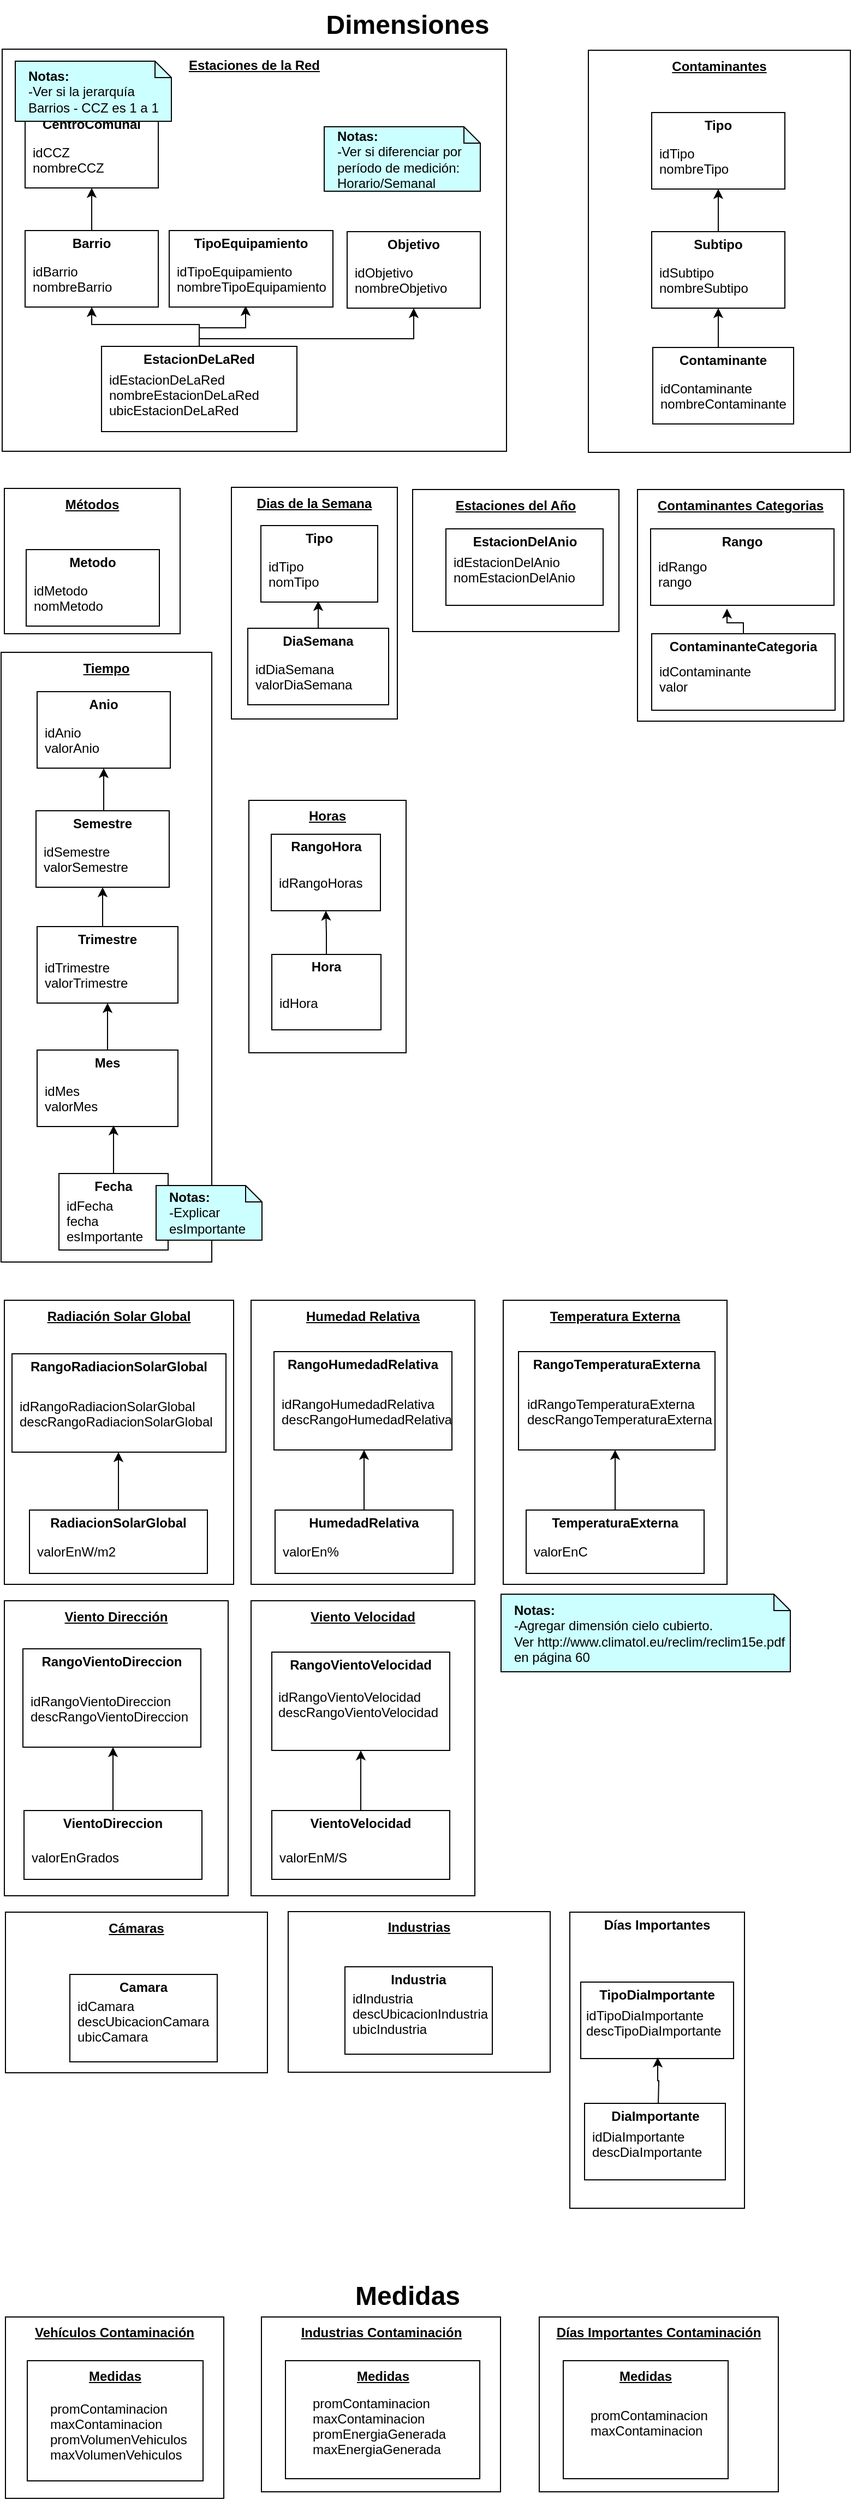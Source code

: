<mxfile pages="1" version="11.2.5" type="device"><diagram id="01ee848b-bfa0-368f-3120-69a5512751cf" name="Page-1"><mxGraphModel dx="1123" dy="831" grid="1" gridSize="10" guides="1" tooltips="1" connect="1" arrows="1" fold="1" page="1" pageScale="1" pageWidth="827" pageHeight="1169" background="#ffffff" math="0" shadow="0"><root><mxCell id="2eb9ab5e75fa441f-0"/><mxCell id="2eb9ab5e75fa441f-1" parent="2eb9ab5e75fa441f-0"/><mxCell id="212" value="Estaciones del Año" style="swimlane;swimlaneLine=0;whiteSpace=wrap;startSize=29;fontStyle=5;align=center" parent="2eb9ab5e75fa441f-1" vertex="1"><mxGeometry x="414" y="448" width="189" height="130" as="geometry"><mxRectangle x="39" y="92" width="70" height="29" as="alternateBounds"/></mxGeometry></mxCell><mxCell id="2eb9ab5e75fa441f-14" value="Estaciones de la Red" style="swimlane;swimlaneLine=0;whiteSpace=wrap;startSize=29;fontStyle=5;align=center" parent="2eb9ab5e75fa441f-1" vertex="1"><mxGeometry x="38" y="45" width="462" height="368" as="geometry"><mxRectangle x="39" y="92" width="70" height="29" as="alternateBounds"/></mxGeometry></mxCell><mxCell id="0" value="CentroComunal" style="swimlane;swimlaneLine=0;whiteSpace=wrap" parent="2eb9ab5e75fa441f-14" vertex="1"><mxGeometry x="21" y="57" width="122" height="70" as="geometry"><mxRectangle x="590" y="38" width="70" height="23" as="alternateBounds"/></mxGeometry></mxCell><mxCell id="1" value="idCCZ&#10;nombreCCZ" style="text;align=left;verticalAlign=middle;" parent="0" vertex="1"><mxGeometry x="5" y="19" width="130" height="50" as="geometry"/></mxCell><mxCell id="9" style="edgeStyle=orthogonalEdgeStyle;rounded=0;html=1;exitX=0.5;exitY=0;entryX=0.5;entryY=1;jettySize=auto;orthogonalLoop=1;" parent="2eb9ab5e75fa441f-14" source="3" target="0" edge="1"><mxGeometry relative="1" as="geometry"/></mxCell><mxCell id="3" value="Barrio" style="swimlane;swimlaneLine=0;whiteSpace=wrap" parent="2eb9ab5e75fa441f-14" vertex="1"><mxGeometry x="21" y="166" width="122" height="70" as="geometry"><mxRectangle x="590" y="38" width="70" height="23" as="alternateBounds"/></mxGeometry></mxCell><mxCell id="4" value="idBarrio&#10;nombreBarrio" style="text;align=left;verticalAlign=middle;" parent="3" vertex="1"><mxGeometry x="5" y="19" width="130" height="50" as="geometry"/></mxCell><mxCell id="10" style="edgeStyle=orthogonalEdgeStyle;rounded=0;html=1;exitX=0.5;exitY=0;entryX=0.5;entryY=1;jettySize=auto;orthogonalLoop=1;" parent="2eb9ab5e75fa441f-14" source="5" target="3" edge="1"><mxGeometry relative="1" as="geometry"/></mxCell><mxCell id="5" value="EstacionDeLaRed" style="swimlane;swimlaneLine=0;whiteSpace=wrap" parent="2eb9ab5e75fa441f-14" vertex="1"><mxGeometry x="91" y="272" width="179" height="78" as="geometry"><mxRectangle x="590" y="38" width="70" height="23" as="alternateBounds"/></mxGeometry></mxCell><mxCell id="6" value="idEstacionDeLaRed&#10;nombreEstacionDeLaRed&#10;ubicEstacionDeLaRed&#10;" style="text;align=left;verticalAlign=middle;" parent="5" vertex="1"><mxGeometry x="5" y="26" width="130" height="50" as="geometry"/></mxCell><mxCell id="AySvBXFIxTwhr7r2JfwP-288" value="TipoEquipamiento" style="swimlane;swimlaneLine=0;whiteSpace=wrap" parent="2eb9ab5e75fa441f-14" vertex="1"><mxGeometry x="153" y="166" width="150" height="70" as="geometry"><mxRectangle x="590" y="38" width="70" height="23" as="alternateBounds"/></mxGeometry></mxCell><mxCell id="AySvBXFIxTwhr7r2JfwP-289" value="idTipoEquipamiento&#10;nombreTipoEquipamiento" style="text;align=left;verticalAlign=middle;" parent="AySvBXFIxTwhr7r2JfwP-288" vertex="1"><mxGeometry x="5" y="19" width="130" height="50" as="geometry"/></mxCell><mxCell id="AySvBXFIxTwhr7r2JfwP-290" style="edgeStyle=orthogonalEdgeStyle;rounded=0;html=1;exitX=0.5;exitY=0;entryX=0.5;entryY=1;jettySize=auto;orthogonalLoop=1;entryDx=0;entryDy=0;exitDx=0;exitDy=0;" parent="2eb9ab5e75fa441f-14" source="5" target="AySvBXFIxTwhr7r2JfwP-289" edge="1"><mxGeometry relative="1" as="geometry"><mxPoint x="190.588" y="282.353" as="sourcePoint"/><mxPoint x="129.412" y="245.882" as="targetPoint"/><Array as="points"><mxPoint x="181" y="255"/><mxPoint x="223" y="255"/></Array></mxGeometry></mxCell><mxCell id="170" value="&lt;div&gt;&lt;b&gt;Notas:&amp;nbsp;&lt;/b&gt;&lt;/div&gt;-Ver si la jerarquía&lt;br&gt;Barrios - CCZ es 1 a 1" style="shape=note;size=15;align=left;spacingLeft=10;html=1;whiteSpace=wrap;fillColor=#CCFFFF;" parent="2eb9ab5e75fa441f-14" vertex="1"><mxGeometry x="12" y="11" width="143" height="55" as="geometry"/></mxCell><mxCell id="0kW3oGkZyvSpo4QtX0tO-288" value="Objetivo" style="swimlane;swimlaneLine=0;whiteSpace=wrap" vertex="1" parent="2eb9ab5e75fa441f-14"><mxGeometry x="316" y="167" width="122" height="70" as="geometry"><mxRectangle x="590" y="38" width="70" height="23" as="alternateBounds"/></mxGeometry></mxCell><mxCell id="0kW3oGkZyvSpo4QtX0tO-289" value="idObjetivo&#10;nombreObjetivo" style="text;align=left;verticalAlign=middle;" vertex="1" parent="0kW3oGkZyvSpo4QtX0tO-288"><mxGeometry x="5" y="19" width="130" height="50" as="geometry"/></mxCell><mxCell id="0kW3oGkZyvSpo4QtX0tO-290" style="edgeStyle=orthogonalEdgeStyle;rounded=0;html=1;exitX=0.5;exitY=0;entryX=0.5;entryY=1;jettySize=auto;orthogonalLoop=1;entryDx=0;entryDy=0;exitDx=0;exitDy=0;" edge="1" parent="2eb9ab5e75fa441f-14" source="5" target="0kW3oGkZyvSpo4QtX0tO-288"><mxGeometry relative="1" as="geometry"><mxPoint x="191" y="282" as="sourcePoint"/><mxPoint x="241" y="245" as="targetPoint"/><Array as="points"><mxPoint x="181" y="265"/><mxPoint x="377" y="265"/></Array></mxGeometry></mxCell><mxCell id="0kW3oGkZyvSpo4QtX0tO-291" value="&lt;div&gt;&lt;b&gt;Notas:&amp;nbsp;&lt;/b&gt;&lt;/div&gt;-Ver si diferenciar por&lt;br&gt;período de medición:&lt;br&gt;Horario/Semanal" style="shape=note;size=15;align=left;spacingLeft=10;html=1;whiteSpace=wrap;fillColor=#CCFFFF;" vertex="1" parent="2eb9ab5e75fa441f-14"><mxGeometry x="295" y="71" width="143" height="59" as="geometry"/></mxCell><mxCell id="4a65618d5dacdeda-0" value="Dimensiones" style="text;align=center;verticalAlign=middle;fontFamily=Helvetica;fontSize=24;fontStyle=1" parent="2eb9ab5e75fa441f-1" vertex="1"><mxGeometry x="332" width="155" height="40" as="geometry"/></mxCell><mxCell id="4a65618d5dacdeda-1" value="Medidas" style="text;align=center;verticalAlign=middle;fontFamily=Helvetica;fontSize=24;fontStyle=1" parent="2eb9ab5e75fa441f-1" vertex="1"><mxGeometry x="332" y="2078.5" width="155" height="40" as="geometry"/></mxCell><mxCell id="4a65618d5dacdeda-2" value="Vehículos Contaminación" style="swimlane;swimlaneLine=0;whiteSpace=wrap;startSize=29;fontStyle=5" parent="2eb9ab5e75fa441f-1" vertex="1"><mxGeometry x="41" y="2120.5" width="200" height="166" as="geometry"/></mxCell><mxCell id="86" value="Medidas" style="swimlane;swimlaneLine=0;whiteSpace=wrap;startSize=29;fontStyle=5" parent="4a65618d5dacdeda-2" vertex="1"><mxGeometry x="20" y="40" width="161" height="110" as="geometry"/></mxCell><mxCell id="87" value="promContaminacion&#10;maxContaminacion&#10;promVolumenVehiculos&#10;maxVolumenVehiculos&#10;" style="text;align=left;verticalAlign=middle;" parent="86" vertex="1"><mxGeometry x="19" y="35.42" width="155" height="72.58" as="geometry"/></mxCell><mxCell id="11" value="Contaminantes" style="swimlane;swimlaneLine=0;whiteSpace=wrap;startSize=29;fontStyle=5;align=center" parent="2eb9ab5e75fa441f-1" vertex="1"><mxGeometry x="575" y="46" width="240" height="368" as="geometry"><mxRectangle x="39" y="92" width="70" height="29" as="alternateBounds"/></mxGeometry></mxCell><mxCell id="12" value="Tipo" style="swimlane;swimlaneLine=0;whiteSpace=wrap" parent="11" vertex="1"><mxGeometry x="58" y="57" width="122" height="70" as="geometry"><mxRectangle x="590" y="38" width="70" height="23" as="alternateBounds"/></mxGeometry></mxCell><mxCell id="13" value="idTipo&#10;nombreTipo" style="text;align=left;verticalAlign=middle;" parent="12" vertex="1"><mxGeometry x="5" y="19" width="130" height="50" as="geometry"/></mxCell><mxCell id="14" style="edgeStyle=orthogonalEdgeStyle;rounded=0;html=1;exitX=0.5;exitY=0;entryX=0.5;entryY=1;jettySize=auto;orthogonalLoop=1;" parent="11" source="15" target="12" edge="1"><mxGeometry relative="1" as="geometry"/></mxCell><mxCell id="15" value="Subtipo" style="swimlane;swimlaneLine=0;whiteSpace=wrap" parent="11" vertex="1"><mxGeometry x="58" y="166" width="122" height="70" as="geometry"><mxRectangle x="590" y="38" width="70" height="23" as="alternateBounds"/></mxGeometry></mxCell><mxCell id="16" value="idSubtipo&#10;nombreSubtipo" style="text;align=left;verticalAlign=middle;" parent="15" vertex="1"><mxGeometry x="5" y="19" width="130" height="50" as="geometry"/></mxCell><mxCell id="17" style="edgeStyle=orthogonalEdgeStyle;rounded=0;html=1;exitX=0.5;exitY=0;entryX=0.5;entryY=1;jettySize=auto;orthogonalLoop=1;" parent="11" source="18" target="15" edge="1"><mxGeometry relative="1" as="geometry"/></mxCell><mxCell id="18" value="Contaminante" style="swimlane;swimlaneLine=0;whiteSpace=wrap" parent="11" vertex="1"><mxGeometry x="59" y="272" width="129" height="70" as="geometry"><mxRectangle x="590" y="38" width="70" height="23" as="alternateBounds"/></mxGeometry></mxCell><mxCell id="19" value="idContaminante&#10;nombreContaminante" style="text;align=left;verticalAlign=middle;" parent="18" vertex="1"><mxGeometry x="5" y="19" width="130" height="50" as="geometry"/></mxCell><mxCell id="20" value="Cámaras" style="swimlane;swimlaneLine=0;whiteSpace=wrap;startSize=29;fontStyle=5;align=center" parent="2eb9ab5e75fa441f-1" vertex="1"><mxGeometry x="41" y="1750" width="240" height="147" as="geometry"><mxRectangle x="39" y="92" width="70" height="29" as="alternateBounds"/></mxGeometry></mxCell><mxCell id="21" value="Camara" style="swimlane;swimlaneLine=0;whiteSpace=wrap" parent="20" vertex="1"><mxGeometry x="59" y="57" width="135" height="80" as="geometry"><mxRectangle x="590" y="38" width="70" height="23" as="alternateBounds"/></mxGeometry></mxCell><mxCell id="22" value="idCamara&#10;descUbicacionCamara&#10;ubicCamara&#10;" style="text;align=left;verticalAlign=middle;" parent="21" vertex="1"><mxGeometry x="5" y="19" width="130" height="61" as="geometry"/></mxCell><mxCell id="32" value="Tiempo" style="swimlane;swimlaneLine=0;whiteSpace=wrap;startSize=29;fontStyle=5;align=center" parent="2eb9ab5e75fa441f-1" vertex="1"><mxGeometry x="37" y="597" width="193" height="558" as="geometry"><mxRectangle x="39" y="92" width="70" height="29" as="alternateBounds"/></mxGeometry></mxCell><mxCell id="33" value="Anio" style="swimlane;swimlaneLine=0;whiteSpace=wrap" parent="32" vertex="1"><mxGeometry x="33" y="36" width="122" height="70" as="geometry"><mxRectangle x="590" y="38" width="70" height="23" as="alternateBounds"/></mxGeometry></mxCell><mxCell id="34" value="idAnio&#10;valorAnio" style="text;align=left;verticalAlign=middle;" parent="33" vertex="1"><mxGeometry x="5" y="19" width="130" height="50" as="geometry"/></mxCell><mxCell id="35" style="edgeStyle=orthogonalEdgeStyle;rounded=0;html=1;exitX=0.5;exitY=0;entryX=0.5;entryY=1;jettySize=auto;orthogonalLoop=1;" parent="32" source="36" target="33" edge="1"><mxGeometry relative="1" as="geometry"/></mxCell><mxCell id="36" value="Semestre" style="swimlane;swimlaneLine=0;whiteSpace=wrap" parent="32" vertex="1"><mxGeometry x="32" y="145" width="122" height="70" as="geometry"><mxRectangle x="590" y="38" width="70" height="23" as="alternateBounds"/></mxGeometry></mxCell><mxCell id="37" value="idSemestre&#10;valorSemestre" style="text;align=left;verticalAlign=middle;" parent="36" vertex="1"><mxGeometry x="5" y="19" width="130" height="50" as="geometry"/></mxCell><mxCell id="38" style="edgeStyle=orthogonalEdgeStyle;rounded=0;html=1;exitX=0.5;exitY=0;entryX=0.5;entryY=1;jettySize=auto;orthogonalLoop=1;" parent="32" source="39" target="36" edge="1"><mxGeometry relative="1" as="geometry"/></mxCell><mxCell id="39" value="Trimestre" style="swimlane;swimlaneLine=0;whiteSpace=wrap" parent="32" vertex="1"><mxGeometry x="33" y="251" width="129" height="70" as="geometry"><mxRectangle x="590" y="38" width="70" height="23" as="alternateBounds"/></mxGeometry></mxCell><mxCell id="40" value="idTrimestre&#10;valorTrimestre" style="text;align=left;verticalAlign=middle;" parent="39" vertex="1"><mxGeometry x="5" y="19" width="130" height="50" as="geometry"/></mxCell><mxCell id="43" style="edgeStyle=orthogonalEdgeStyle;rounded=0;html=1;exitX=0.5;exitY=0;entryX=0.5;entryY=1;jettySize=auto;orthogonalLoop=1;" parent="32" source="41" target="39" edge="1"><mxGeometry relative="1" as="geometry"/></mxCell><mxCell id="41" value="Mes" style="swimlane;swimlaneLine=0;whiteSpace=wrap" parent="32" vertex="1"><mxGeometry x="33" y="364" width="129" height="70" as="geometry"><mxRectangle x="590" y="38" width="70" height="23" as="alternateBounds"/></mxGeometry></mxCell><mxCell id="42" value="idMes&#10;valorMes" style="text;align=left;verticalAlign=middle;" parent="41" vertex="1"><mxGeometry x="5" y="19" width="130" height="50" as="geometry"/></mxCell><mxCell id="44" value="Fecha" style="swimlane;swimlaneLine=0;whiteSpace=wrap" parent="32" vertex="1"><mxGeometry x="53" y="477" width="100" height="70" as="geometry"><mxRectangle x="590" y="38" width="70" height="23" as="alternateBounds"/></mxGeometry></mxCell><mxCell id="45" value="idFecha&#10;fecha&#10;esImportante&#10;" style="text;align=left;verticalAlign=middle;" parent="44" vertex="1"><mxGeometry x="5" y="25" width="65" height="50" as="geometry"/></mxCell><mxCell id="46" style="edgeStyle=orthogonalEdgeStyle;rounded=0;html=1;exitX=0.5;exitY=0;entryX=0.5;entryY=1;jettySize=auto;orthogonalLoop=1;" parent="32" source="44" target="42" edge="1"><mxGeometry relative="1" as="geometry"/></mxCell><mxCell id="155" value="Métodos" style="swimlane;swimlaneLine=0;whiteSpace=wrap;startSize=29;fontStyle=5;align=center" parent="2eb9ab5e75fa441f-1" vertex="1"><mxGeometry x="40" y="447" width="161" height="133" as="geometry"><mxRectangle x="39" y="92" width="70" height="29" as="alternateBounds"/></mxGeometry></mxCell><mxCell id="156" value="Metodo" style="swimlane;swimlaneLine=0;whiteSpace=wrap" parent="155" vertex="1"><mxGeometry x="20" y="56" width="122" height="70" as="geometry"><mxRectangle x="590" y="38" width="70" height="23" as="alternateBounds"/></mxGeometry></mxCell><mxCell id="157" value="idMetodo&#10;nomMetodo" style="text;align=left;verticalAlign=middle;" parent="156" vertex="1"><mxGeometry x="5" y="19" width="130" height="50" as="geometry"/></mxCell><mxCell id="172" value="Días Importantes Contaminación" style="swimlane;swimlaneLine=0;whiteSpace=wrap;startSize=29;fontStyle=5" parent="2eb9ab5e75fa441f-1" vertex="1"><mxGeometry x="530" y="2120.5" width="219" height="160" as="geometry"/></mxCell><mxCell id="173" value="Medidas" style="swimlane;swimlaneLine=0;whiteSpace=wrap;startSize=29;fontStyle=5" parent="172" vertex="1"><mxGeometry x="22" y="40" width="151" height="108" as="geometry"/></mxCell><mxCell id="174" value="promContaminacion&#10;maxContaminacion&#10;" style="text;align=left;verticalAlign=middle;" parent="173" vertex="1"><mxGeometry x="23" y="27.42" width="155" height="72.58" as="geometry"/></mxCell><mxCell id="175" value="Industrias Contaminación" style="swimlane;swimlaneLine=0;whiteSpace=wrap;startSize=29;fontStyle=5" parent="2eb9ab5e75fa441f-1" vertex="1"><mxGeometry x="275.5" y="2120.5" width="219" height="160" as="geometry"/></mxCell><mxCell id="176" value="Medidas" style="swimlane;swimlaneLine=0;whiteSpace=wrap;startSize=29;fontStyle=5" parent="175" vertex="1"><mxGeometry x="22" y="40" width="178" height="108" as="geometry"/></mxCell><mxCell id="177" value="promContaminacion&#10;maxContaminacion&#10;promEnergiaGenerada&#10;maxEnergiaGenerada&#10;&#10;" style="text;align=left;verticalAlign=middle;" parent="176" vertex="1"><mxGeometry x="23" y="47" width="155" height="53" as="geometry"/></mxCell><mxCell id="182" value="EstacionDelAnio" style="swimlane;swimlaneLine=0;whiteSpace=wrap" parent="2eb9ab5e75fa441f-1" vertex="1"><mxGeometry x="444.5" y="484" width="144" height="70" as="geometry"><mxRectangle x="590" y="38" width="70" height="23" as="alternateBounds"/></mxGeometry></mxCell><mxCell id="183" value="idEstacionDelAnio&#10;nomEstacionDelAnio&#10;" style="text;align=left;verticalAlign=middle;" parent="182" vertex="1"><mxGeometry x="5" y="19" width="130" height="50" as="geometry"/></mxCell><mxCell id="215" value="Dias de la Semana" style="swimlane;swimlaneLine=0;whiteSpace=wrap;startSize=29;fontStyle=5;align=center" parent="2eb9ab5e75fa441f-1" vertex="1"><mxGeometry x="248" y="446" width="152" height="212" as="geometry"><mxRectangle x="39" y="92" width="70" height="29" as="alternateBounds"/></mxGeometry></mxCell><mxCell id="218" value="Tipo" style="swimlane;swimlaneLine=0;whiteSpace=wrap" parent="215" vertex="1"><mxGeometry x="27" y="35" width="107" height="70" as="geometry"><mxRectangle x="590" y="38" width="70" height="23" as="alternateBounds"/></mxGeometry></mxCell><mxCell id="219" value="idTipo&#10;nomTipo" style="text;align=left;verticalAlign=middle;" parent="218" vertex="1"><mxGeometry x="5" y="19" width="95" height="50" as="geometry"/></mxCell><mxCell id="0kW3oGkZyvSpo4QtX0tO-300" style="edgeStyle=orthogonalEdgeStyle;rounded=0;html=1;exitX=0.5;exitY=0;entryX=0.5;entryY=1;jettySize=auto;orthogonalLoop=1;entryDx=0;entryDy=0;" edge="1" parent="215" source="0kW3oGkZyvSpo4QtX0tO-301" target="219"><mxGeometry relative="1" as="geometry"><mxPoint x="73" y="117" as="targetPoint"/></mxGeometry></mxCell><mxCell id="0kW3oGkZyvSpo4QtX0tO-301" value="DiaSemana" style="swimlane;swimlaneLine=0;whiteSpace=wrap" vertex="1" parent="215"><mxGeometry x="15" y="129" width="129" height="70" as="geometry"><mxRectangle x="590" y="38" width="70" height="23" as="alternateBounds"/></mxGeometry></mxCell><mxCell id="0kW3oGkZyvSpo4QtX0tO-302" value="idDiaSemana&#10;valorDiaSemana" style="text;align=left;verticalAlign=middle;" vertex="1" parent="0kW3oGkZyvSpo4QtX0tO-301"><mxGeometry x="5" y="19" width="130" height="50" as="geometry"/></mxCell><mxCell id="226" value="Horas" style="swimlane;swimlaneLine=0;whiteSpace=wrap;startSize=29;fontStyle=5;align=center" parent="2eb9ab5e75fa441f-1" vertex="1"><mxGeometry x="264" y="732.5" width="144" height="231" as="geometry"><mxRectangle x="39" y="92" width="70" height="29" as="alternateBounds"/></mxGeometry></mxCell><mxCell id="258" style="edgeStyle=orthogonalEdgeStyle;rounded=0;html=1;entryX=0.5;entryY=1;jettySize=auto;orthogonalLoop=1;" parent="226" source="223" target="254" edge="1"><mxGeometry relative="1" as="geometry"/></mxCell><mxCell id="223" value="Hora" style="swimlane;swimlaneLine=0;whiteSpace=wrap" parent="226" vertex="1"><mxGeometry x="21" y="141" width="100" height="69" as="geometry"><mxRectangle x="590" y="38" width="70" height="23" as="alternateBounds"/></mxGeometry></mxCell><mxCell id="224" value="idHora" style="text;align=left;verticalAlign=middle;" parent="223" vertex="1"><mxGeometry x="5" y="19" width="65" height="50" as="geometry"/></mxCell><mxCell id="254" value="RangoHora" style="swimlane;swimlaneLine=0;whiteSpace=wrap" parent="226" vertex="1"><mxGeometry x="20.5" y="31" width="100" height="70" as="geometry"><mxRectangle x="590" y="38" width="70" height="23" as="alternateBounds"/></mxGeometry></mxCell><mxCell id="255" value="idRangoHoras" style="text;align=left;verticalAlign=middle;" parent="254" vertex="1"><mxGeometry x="5" y="19" width="65" height="50" as="geometry"/></mxCell><mxCell id="236" value="Radiación Solar Global" style="swimlane;swimlaneLine=0;whiteSpace=wrap;startSize=29;fontStyle=5;align=center" parent="2eb9ab5e75fa441f-1" vertex="1"><mxGeometry x="40" y="1190" width="210" height="260" as="geometry"><mxRectangle x="39" y="92" width="70" height="29" as="alternateBounds"/></mxGeometry></mxCell><mxCell id="237" value="RadiacionSolarGlobal" style="swimlane;swimlaneLine=0;whiteSpace=wrap" parent="236" vertex="1"><mxGeometry x="23" y="192" width="163" height="58" as="geometry"><mxRectangle x="590" y="38" width="70" height="23" as="alternateBounds"/></mxGeometry></mxCell><mxCell id="238" value="valorEnW/m2&#10;" style="text;align=left;verticalAlign=middle;" parent="237" vertex="1"><mxGeometry x="5" y="19" width="115" height="51" as="geometry"/></mxCell><mxCell id="286" value="RangoRadiacionSolarGlobal" style="swimlane;swimlaneLine=0;whiteSpace=wrap" parent="236" vertex="1"><mxGeometry x="7" y="49" width="196" height="90" as="geometry"><mxRectangle x="590" y="38" width="70" height="23" as="alternateBounds"/></mxGeometry></mxCell><mxCell id="287" value="idRangoRadiacionSolarGlobal&#10;descRangoRadiacionSolarGlobal" style="text;align=left;verticalAlign=middle;" parent="286" vertex="1"><mxGeometry x="5" y="19" width="185" height="71" as="geometry"/></mxCell><mxCell id="288" style="edgeStyle=orthogonalEdgeStyle;rounded=0;html=1;jettySize=auto;orthogonalLoop=1;exitX=0.5;exitY=0;entryX=0.5;entryY=1;entryDx=0;entryDy=0;" parent="236" source="237" target="287" edge="1"><mxGeometry relative="1" as="geometry"><mxPoint x="340" y="202" as="sourcePoint"/><mxPoint x="70" y="139" as="targetPoint"/></mxGeometry></mxCell><mxCell id="239" value="Humedad Relativa" style="swimlane;swimlaneLine=0;whiteSpace=wrap;startSize=29;fontStyle=5;align=center" parent="2eb9ab5e75fa441f-1" vertex="1"><mxGeometry x="266" y="1190" width="205" height="260" as="geometry"><mxRectangle x="39" y="92" width="70" height="29" as="alternateBounds"/></mxGeometry></mxCell><mxCell id="240" value="HumedadRelativa" style="swimlane;swimlaneLine=0;whiteSpace=wrap" parent="239" vertex="1"><mxGeometry x="22" y="192" width="163" height="58" as="geometry"><mxRectangle x="590" y="38" width="70" height="23" as="alternateBounds"/></mxGeometry></mxCell><mxCell id="241" value="valorEn%&#10;" style="text;align=left;verticalAlign=middle;" parent="240" vertex="1"><mxGeometry x="5" y="19" width="115" height="51" as="geometry"/></mxCell><mxCell id="282" value="RangoHumedadRelativa" style="swimlane;swimlaneLine=0;whiteSpace=wrap" parent="239" vertex="1"><mxGeometry x="21" y="47" width="163" height="90" as="geometry"><mxRectangle x="590" y="38" width="70" height="23" as="alternateBounds"/></mxGeometry></mxCell><mxCell id="283" value="idRangoHumedadRelativa&#10;descRangoHumedadRelativa" style="text;align=left;verticalAlign=middle;" parent="282" vertex="1"><mxGeometry x="5" y="19" width="155" height="71" as="geometry"/></mxCell><mxCell id="284" style="edgeStyle=orthogonalEdgeStyle;rounded=0;html=1;entryX=0.5;entryY=1;jettySize=auto;orthogonalLoop=1;exitX=0.5;exitY=0;" parent="239" source="240" target="283" edge="1"><mxGeometry relative="1" as="geometry"><mxPoint x="338" y="202" as="sourcePoint"/><mxPoint x="312" y="147" as="targetPoint"/></mxGeometry></mxCell><mxCell id="242" value="Temperatura Externa" style="swimlane;swimlaneLine=0;whiteSpace=wrap;startSize=29;fontStyle=5;align=center" parent="2eb9ab5e75fa441f-1" vertex="1"><mxGeometry x="497" y="1190" width="205" height="260" as="geometry"><mxRectangle x="39" y="92" width="70" height="29" as="alternateBounds"/></mxGeometry></mxCell><mxCell id="262" style="edgeStyle=orthogonalEdgeStyle;rounded=0;html=1;entryX=0.5;entryY=1;jettySize=auto;orthogonalLoop=1;" parent="242" source="243" target="260" edge="1"><mxGeometry relative="1" as="geometry"/></mxCell><mxCell id="243" value="TemperaturaExterna" style="swimlane;swimlaneLine=0;whiteSpace=wrap" parent="242" vertex="1"><mxGeometry x="21" y="192" width="163" height="58" as="geometry"><mxRectangle x="590" y="38" width="70" height="23" as="alternateBounds"/></mxGeometry></mxCell><mxCell id="244" value="valorEnC&#10;" style="text;align=left;verticalAlign=middle;" parent="243" vertex="1"><mxGeometry x="5" y="19" width="115" height="51" as="geometry"/></mxCell><mxCell id="259" value="RangoTemperaturaExterna" style="swimlane;swimlaneLine=0;whiteSpace=wrap" parent="242" vertex="1"><mxGeometry x="14" y="47" width="180" height="90" as="geometry"><mxRectangle x="590" y="38" width="70" height="23" as="alternateBounds"/></mxGeometry></mxCell><mxCell id="260" value="idRangoTemperaturaExterna&#10;descRangoTemperaturaExterna" style="text;align=left;verticalAlign=middle;" parent="259" vertex="1"><mxGeometry x="6" y="19" width="165" height="71" as="geometry"/></mxCell><mxCell id="248" value="Viento Dirección" style="swimlane;swimlaneLine=0;whiteSpace=wrap;startSize=29;fontStyle=5;align=center" parent="2eb9ab5e75fa441f-1" vertex="1"><mxGeometry x="40" y="1465" width="205" height="270" as="geometry"><mxRectangle x="39" y="92" width="70" height="29" as="alternateBounds"/></mxGeometry></mxCell><mxCell id="249" value="RangoVientoDireccion" style="swimlane;swimlaneLine=0;whiteSpace=wrap" parent="248" vertex="1"><mxGeometry x="17" y="44" width="163" height="90" as="geometry"><mxRectangle x="590" y="38" width="70" height="23" as="alternateBounds"/></mxGeometry></mxCell><mxCell id="250" value="idRangoVientoDireccion&#10;descRangoVientoDireccion" style="text;align=left;verticalAlign=middle;" parent="249" vertex="1"><mxGeometry x="5" y="19" width="155" height="71" as="geometry"/></mxCell><mxCell id="279" value="VientoDireccion" style="swimlane;swimlaneLine=0;whiteSpace=wrap" parent="248" vertex="1"><mxGeometry x="18" y="192" width="163" height="63" as="geometry"><mxRectangle x="590" y="38" width="70" height="23" as="alternateBounds"/></mxGeometry></mxCell><mxCell id="280" value="valorEnGrados&#10;" style="text;align=left;verticalAlign=middle;" parent="279" vertex="1"><mxGeometry x="5" y="19" width="115" height="61" as="geometry"/></mxCell><mxCell id="281" style="edgeStyle=orthogonalEdgeStyle;rounded=0;html=1;entryX=0.5;entryY=1;jettySize=auto;orthogonalLoop=1;exitX=0.5;exitY=0;" parent="248" source="279" target="250" edge="1"><mxGeometry relative="1" as="geometry"><mxPoint x="337" y="207" as="sourcePoint"/><mxPoint x="318" y="147" as="targetPoint"/></mxGeometry></mxCell><mxCell id="251" value="Viento Velocidad" style="swimlane;swimlaneLine=0;whiteSpace=wrap;startSize=29;fontStyle=5;align=center" parent="2eb9ab5e75fa441f-1" vertex="1"><mxGeometry x="266" y="1465" width="205" height="270" as="geometry"><mxRectangle x="39" y="92" width="70" height="29" as="alternateBounds"/></mxGeometry></mxCell><mxCell id="252" value="VientoVelocidad" style="swimlane;swimlaneLine=0;whiteSpace=wrap" parent="251" vertex="1"><mxGeometry x="19" y="192" width="163" height="63" as="geometry"><mxRectangle x="590" y="38" width="70" height="23" as="alternateBounds"/></mxGeometry></mxCell><mxCell id="253" value="valorEnM/S&#10;" style="text;align=left;verticalAlign=middle;" parent="252" vertex="1"><mxGeometry x="5" y="19" width="115" height="61" as="geometry"/></mxCell><mxCell id="276" value="RangoVientoVelocidad" style="swimlane;swimlaneLine=0;whiteSpace=wrap" parent="251" vertex="1"><mxGeometry x="19" y="47" width="163" height="90" as="geometry"><mxRectangle x="590" y="38" width="70" height="23" as="alternateBounds"/></mxGeometry></mxCell><mxCell id="277" value="idRangoVientoVelocidad&#10;descRangoVientoVelocidad&#10;" style="text;align=left;verticalAlign=middle;" parent="276" vertex="1"><mxGeometry x="4" y="19" width="155" height="71" as="geometry"/></mxCell><mxCell id="278" style="edgeStyle=orthogonalEdgeStyle;rounded=0;html=1;entryX=0.5;entryY=1;jettySize=auto;orthogonalLoop=1;exitX=0.5;exitY=0;" parent="251" source="252" target="277" edge="1"><mxGeometry relative="1" as="geometry"><mxPoint x="-98" y="239.5" as="sourcePoint"/><mxPoint x="-124" y="184.5" as="targetPoint"/></mxGeometry></mxCell><mxCell id="274" value="Días Importantes" style="swimlane;swimlaneLine=0;whiteSpace=wrap;fillColor=#FFFFFF;" parent="2eb9ab5e75fa441f-1" vertex="1"><mxGeometry x="558" y="1750" width="160" height="271" as="geometry"><mxRectangle x="590" y="38" width="70" height="23" as="alternateBounds"/></mxGeometry></mxCell><mxCell id="RBm9wLaSD-UqMiU81FcF-292" value="DiaImportante" style="swimlane;swimlaneLine=0;whiteSpace=wrap;startSize=23;" parent="274" vertex="1"><mxGeometry x="13.5" y="175" width="129" height="70" as="geometry"><mxRectangle x="590" y="38" width="70" height="23" as="alternateBounds"/></mxGeometry></mxCell><mxCell id="RBm9wLaSD-UqMiU81FcF-293" value="idDiaImportante&#10;descDiaImportante&#10;" style="text;align=left;verticalAlign=middle;" parent="RBm9wLaSD-UqMiU81FcF-292" vertex="1"><mxGeometry x="5" y="19" width="130" height="50" as="geometry"/></mxCell><mxCell id="RBm9wLaSD-UqMiU81FcF-294" value="TipoDiaImportante" style="swimlane;swimlaneLine=0;whiteSpace=wrap;startSize=23;" parent="274" vertex="1"><mxGeometry x="10" y="64" width="140" height="70" as="geometry"><mxRectangle x="590" y="38" width="70" height="23" as="alternateBounds"/></mxGeometry></mxCell><mxCell id="RBm9wLaSD-UqMiU81FcF-295" value="idTipoDiaImportante&#10;descTipoDiaImportante&#10;" style="text;align=left;verticalAlign=middle;" parent="RBm9wLaSD-UqMiU81FcF-294" vertex="1"><mxGeometry x="3" y="19" width="135" height="50" as="geometry"/></mxCell><mxCell id="RBm9wLaSD-UqMiU81FcF-296" style="edgeStyle=orthogonalEdgeStyle;rounded=0;html=1;exitX=0.5;exitY=0;jettySize=auto;orthogonalLoop=1;" parent="274" target="RBm9wLaSD-UqMiU81FcF-295" edge="1"><mxGeometry relative="1" as="geometry"><mxPoint x="81" y="175.5" as="sourcePoint"/><mxPoint x="76" y="139.5" as="targetPoint"/></mxGeometry></mxCell><mxCell id="RBm9wLaSD-UqMiU81FcF-289" value="Industrias" style="swimlane;swimlaneLine=0;whiteSpace=wrap;startSize=29;fontStyle=5;align=center" parent="2eb9ab5e75fa441f-1" vertex="1"><mxGeometry x="300" y="1749.5" width="240" height="147" as="geometry"><mxRectangle x="39" y="92" width="70" height="29" as="alternateBounds"/></mxGeometry></mxCell><mxCell id="RBm9wLaSD-UqMiU81FcF-290" value="Industria" style="swimlane;swimlaneLine=0;whiteSpace=wrap" parent="RBm9wLaSD-UqMiU81FcF-289" vertex="1"><mxGeometry x="52" y="50.5" width="135" height="80" as="geometry"><mxRectangle x="590" y="38" width="70" height="23" as="alternateBounds"/></mxGeometry></mxCell><mxCell id="RBm9wLaSD-UqMiU81FcF-291" value="idIndustria&#10;descUbicacionIndustria&#10;ubicIndustria&#10;" style="text;align=left;verticalAlign=middle;" parent="RBm9wLaSD-UqMiU81FcF-290" vertex="1"><mxGeometry x="5" y="19" width="130" height="61" as="geometry"/></mxCell><mxCell id="Na3X5xgN3HYyEJuOrNSz-288" value="Contaminantes Categorias" style="swimlane;swimlaneLine=0;whiteSpace=wrap;startSize=29;fontStyle=5;align=center" parent="2eb9ab5e75fa441f-1" vertex="1"><mxGeometry x="620" y="448" width="189" height="212" as="geometry"><mxRectangle x="39" y="92" width="70" height="29" as="alternateBounds"/></mxGeometry></mxCell><mxCell id="0kW3oGkZyvSpo4QtX0tO-305" value="ContaminanteCategoria" style="swimlane;swimlaneLine=0;whiteSpace=wrap" vertex="1" parent="Na3X5xgN3HYyEJuOrNSz-288"><mxGeometry x="13" y="132" width="168" height="70" as="geometry"><mxRectangle x="590" y="38" width="70" height="23" as="alternateBounds"/></mxGeometry></mxCell><mxCell id="0kW3oGkZyvSpo4QtX0tO-306" value="idContaminante&#10;valor&#10;" style="text;align=left;verticalAlign=middle;" vertex="1" parent="0kW3oGkZyvSpo4QtX0tO-305"><mxGeometry x="5" y="23" width="130" height="50" as="geometry"/></mxCell><mxCell id="Na3X5xgN3HYyEJuOrNSz-289" value="Rango" style="swimlane;swimlaneLine=0;whiteSpace=wrap" parent="2eb9ab5e75fa441f-1" vertex="1"><mxGeometry x="632" y="484" width="168" height="70" as="geometry"><mxRectangle x="590" y="38" width="70" height="23" as="alternateBounds"/></mxGeometry></mxCell><mxCell id="Na3X5xgN3HYyEJuOrNSz-290" value="idRango&#10;rango&#10;" style="text;align=left;verticalAlign=middle;" parent="Na3X5xgN3HYyEJuOrNSz-289" vertex="1"><mxGeometry x="5" y="23" width="130" height="50" as="geometry"/></mxCell><mxCell id="M-pqWHUTTFhXBwB87k7p-294" value="&lt;div&gt;&lt;b&gt;Notas:&amp;nbsp;&lt;/b&gt;&lt;/div&gt;-Explicar&lt;br&gt;esImportante" style="shape=note;size=15;align=left;spacingLeft=10;html=1;whiteSpace=wrap;fillColor=#CCFFFF;" parent="2eb9ab5e75fa441f-1" vertex="1"><mxGeometry x="179" y="1085" width="97" height="50" as="geometry"/></mxCell><mxCell id="0kW3oGkZyvSpo4QtX0tO-298" value="&lt;div&gt;&lt;b&gt;Notas:&amp;nbsp;&lt;/b&gt;&lt;/div&gt;-Agregar dimensión cielo cubierto. Ver&amp;nbsp;http://www.climatol.eu/reclim/reclim15e.pdf en página 60" style="shape=note;size=15;align=left;spacingLeft=10;html=1;whiteSpace=wrap;fillColor=#CCFFFF;" vertex="1" parent="2eb9ab5e75fa441f-1"><mxGeometry x="495" y="1459" width="265" height="71" as="geometry"/></mxCell><mxCell id="0kW3oGkZyvSpo4QtX0tO-310" style="edgeStyle=orthogonalEdgeStyle;rounded=0;orthogonalLoop=1;jettySize=auto;html=1;exitX=0.5;exitY=0;exitDx=0;exitDy=0;entryX=0.5;entryY=1;entryDx=0;entryDy=0;" edge="1" parent="2eb9ab5e75fa441f-1" source="0kW3oGkZyvSpo4QtX0tO-305" target="Na3X5xgN3HYyEJuOrNSz-290"><mxGeometry relative="1" as="geometry"><Array as="points"><mxPoint x="717" y="570"/><mxPoint x="702" y="570"/></Array></mxGeometry></mxCell></root></mxGraphModel></diagram></mxfile>